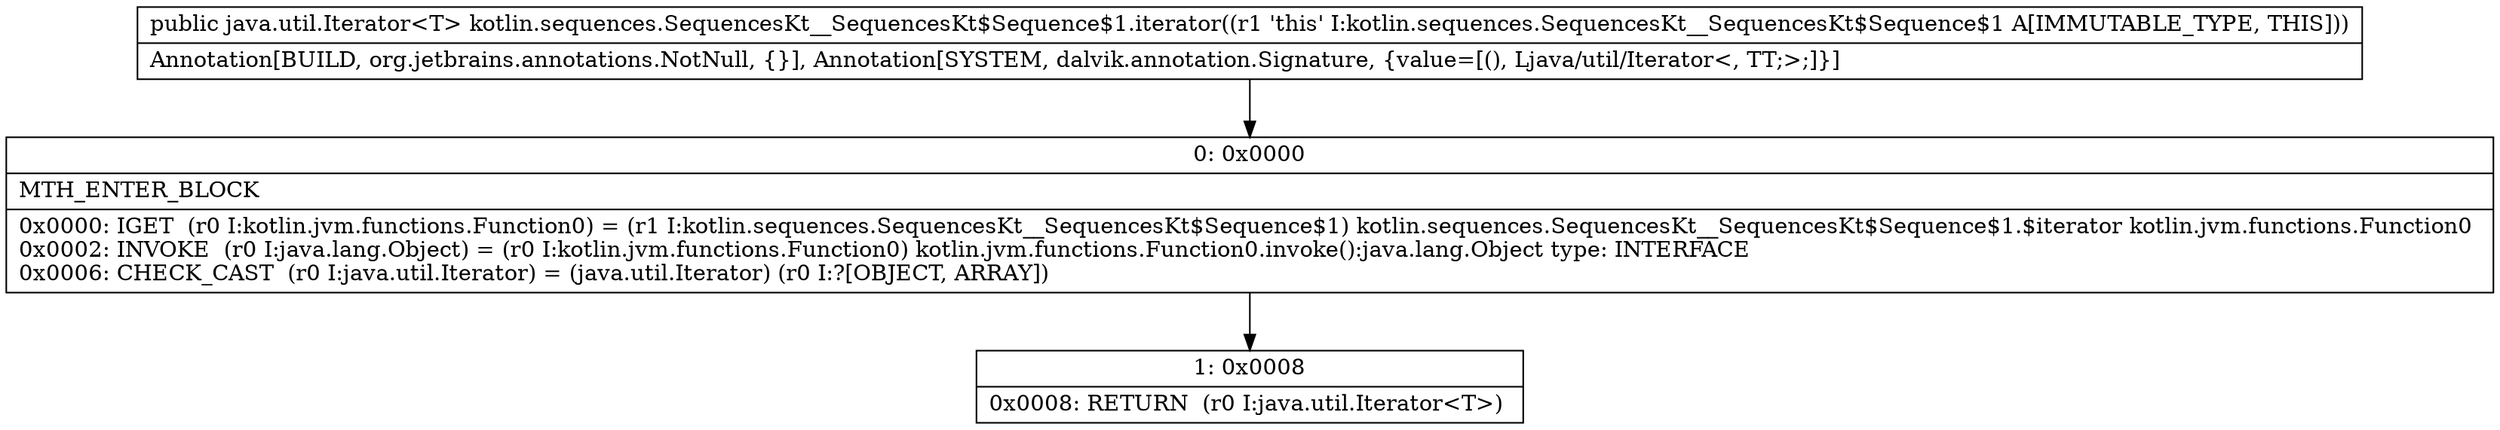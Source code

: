 digraph "CFG forkotlin.sequences.SequencesKt__SequencesKt$Sequence$1.iterator()Ljava\/util\/Iterator;" {
Node_0 [shape=record,label="{0\:\ 0x0000|MTH_ENTER_BLOCK\l|0x0000: IGET  (r0 I:kotlin.jvm.functions.Function0) = (r1 I:kotlin.sequences.SequencesKt__SequencesKt$Sequence$1) kotlin.sequences.SequencesKt__SequencesKt$Sequence$1.$iterator kotlin.jvm.functions.Function0 \l0x0002: INVOKE  (r0 I:java.lang.Object) = (r0 I:kotlin.jvm.functions.Function0) kotlin.jvm.functions.Function0.invoke():java.lang.Object type: INTERFACE \l0x0006: CHECK_CAST  (r0 I:java.util.Iterator) = (java.util.Iterator) (r0 I:?[OBJECT, ARRAY]) \l}"];
Node_1 [shape=record,label="{1\:\ 0x0008|0x0008: RETURN  (r0 I:java.util.Iterator\<T\>) \l}"];
MethodNode[shape=record,label="{public java.util.Iterator\<T\> kotlin.sequences.SequencesKt__SequencesKt$Sequence$1.iterator((r1 'this' I:kotlin.sequences.SequencesKt__SequencesKt$Sequence$1 A[IMMUTABLE_TYPE, THIS]))  | Annotation[BUILD, org.jetbrains.annotations.NotNull, \{\}], Annotation[SYSTEM, dalvik.annotation.Signature, \{value=[(), Ljava\/util\/Iterator\<, TT;\>;]\}]\l}"];
MethodNode -> Node_0;
Node_0 -> Node_1;
}

